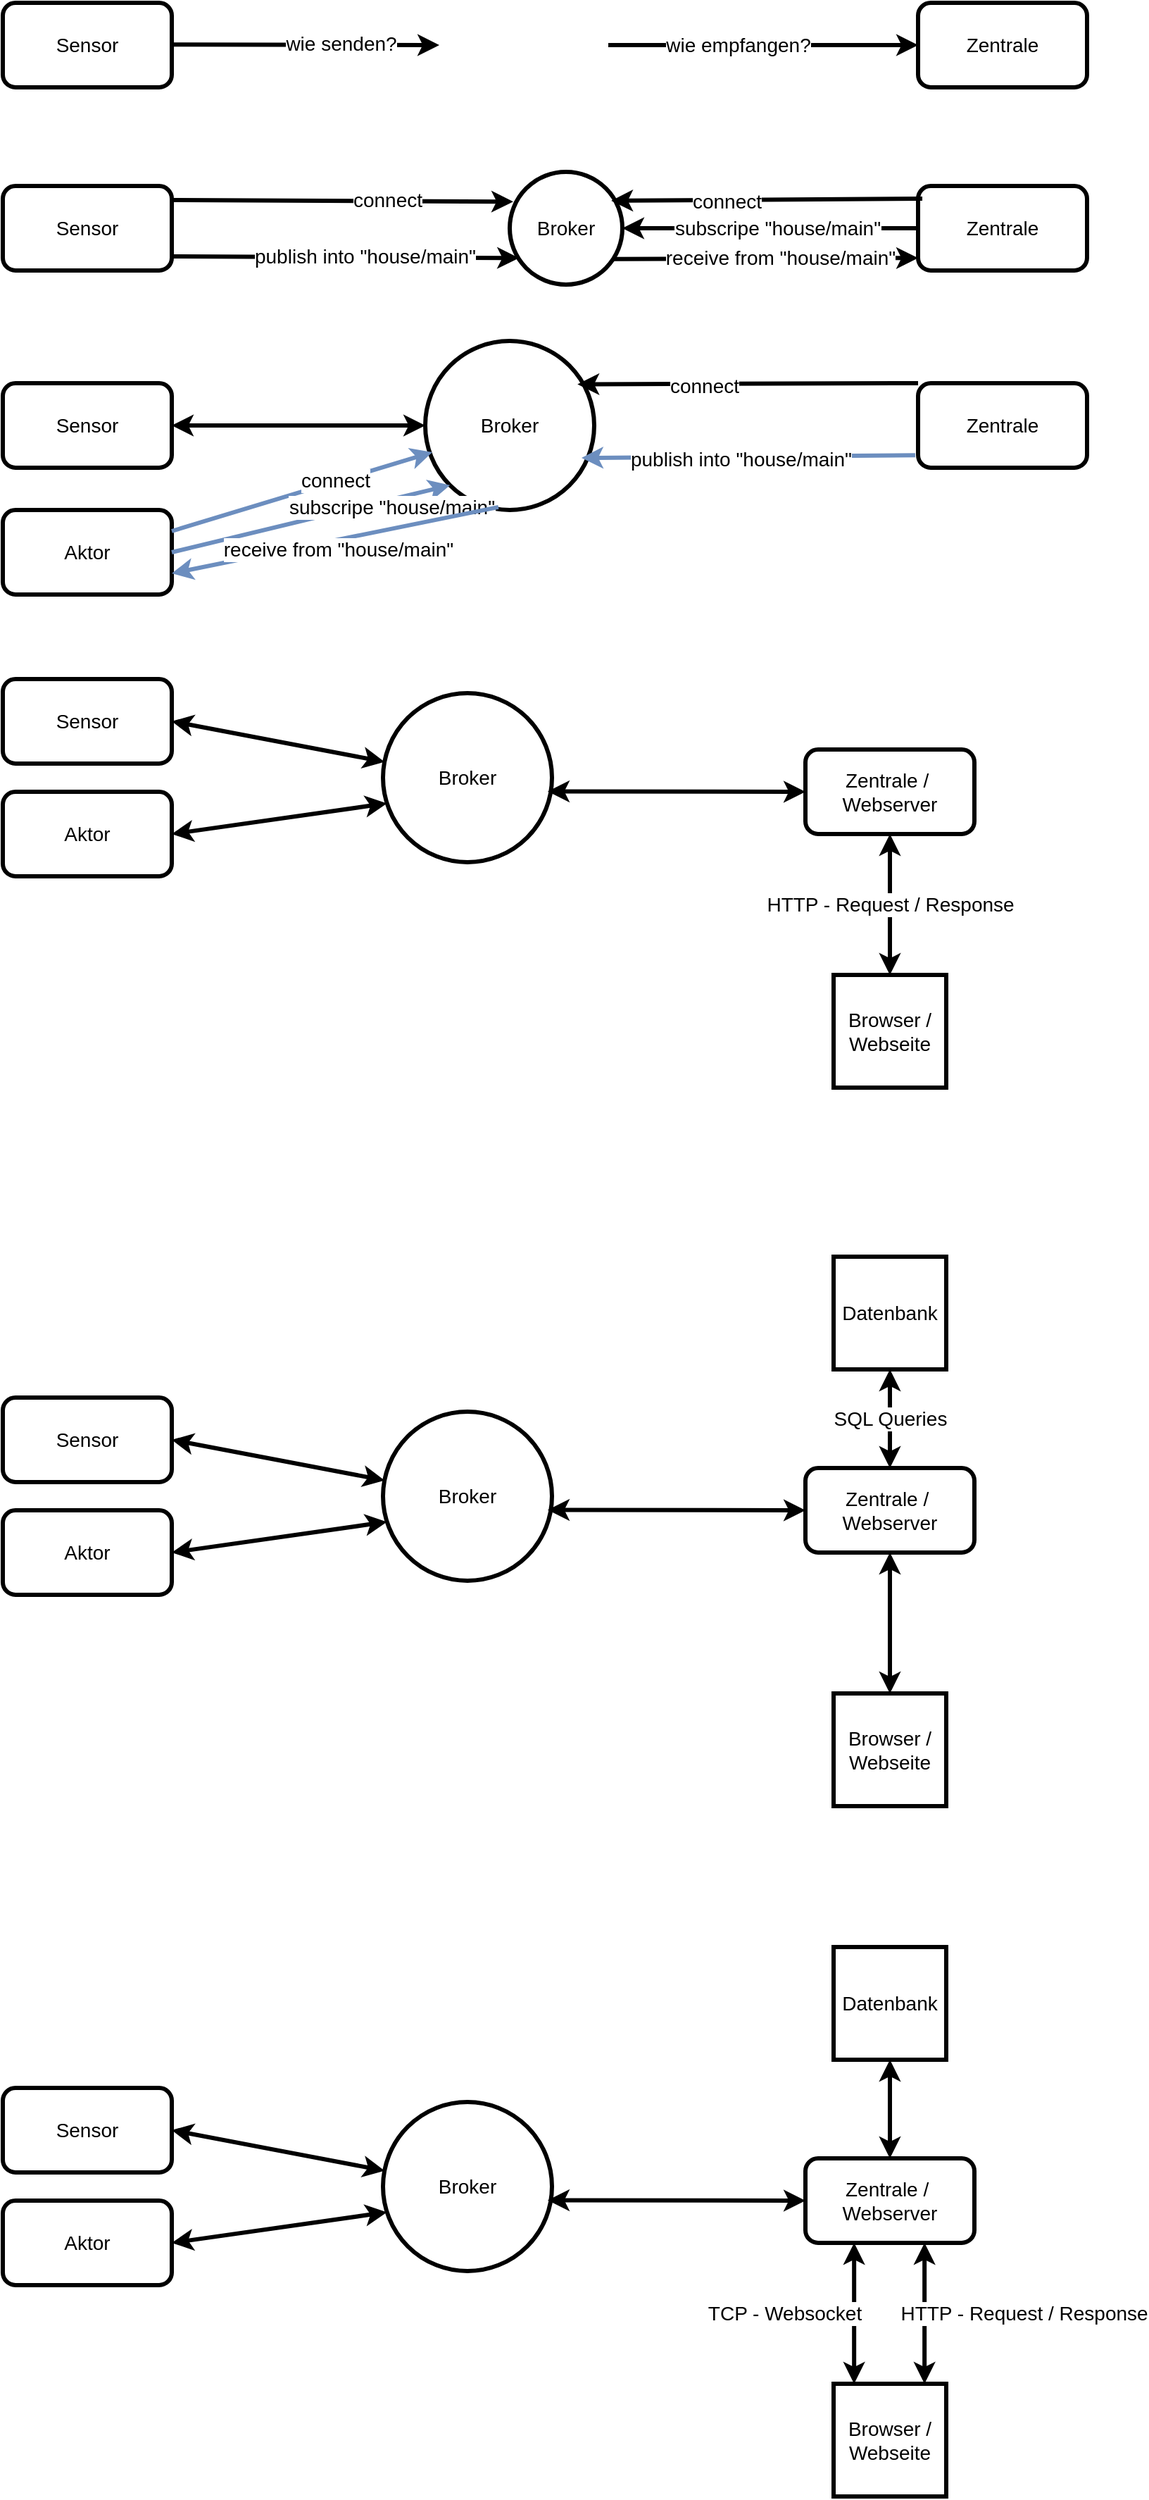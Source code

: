 <mxfile version="13.0.3" type="device"><diagram id="d7AqMyj4hkzT0rQcivzR" name="Page-1"><mxGraphModel dx="931" dy="563" grid="1" gridSize="10" guides="1" tooltips="1" connect="1" arrows="1" fold="1" page="1" pageScale="1" pageWidth="850" pageHeight="3300" math="0" shadow="0"><root><mxCell id="0"/><mxCell id="1" parent="0"/><mxCell id="yFRCY1uKevCsdDD96aU7-1" value="Sensor" style="rounded=1;whiteSpace=wrap;html=1;fontSize=14;strokeWidth=3;" vertex="1" parent="1"><mxGeometry x="50" y="120" width="120" height="60" as="geometry"/></mxCell><mxCell id="yFRCY1uKevCsdDD96aU7-3" value="Zentrale" style="rounded=1;whiteSpace=wrap;html=1;fontSize=14;strokeWidth=3;" vertex="1" parent="1"><mxGeometry x="700" y="120" width="120" height="60" as="geometry"/></mxCell><mxCell id="yFRCY1uKevCsdDD96aU7-4" value="" style="endArrow=classic;html=1;strokeWidth=3;fontSize=14;" edge="1" parent="1"><mxGeometry width="50" height="50" relative="1" as="geometry"><mxPoint x="170" y="149.66" as="sourcePoint"/><mxPoint x="360" y="150" as="targetPoint"/><Array as="points"/></mxGeometry></mxCell><mxCell id="yFRCY1uKevCsdDD96aU7-6" value="wie senden?" style="edgeLabel;html=1;align=center;verticalAlign=middle;resizable=0;points=[];fontSize=14;" vertex="1" connectable="0" parent="yFRCY1uKevCsdDD96aU7-4"><mxGeometry x="0.258" y="1" relative="1" as="geometry"><mxPoint as="offset"/></mxGeometry></mxCell><mxCell id="yFRCY1uKevCsdDD96aU7-5" value="" style="endArrow=classic;html=1;strokeWidth=3;fontSize=14;entryX=0;entryY=0.5;entryDx=0;entryDy=0;" edge="1" parent="1" target="yFRCY1uKevCsdDD96aU7-3"><mxGeometry width="50" height="50" relative="1" as="geometry"><mxPoint x="480" y="150" as="sourcePoint"/><mxPoint x="620" y="149.66" as="targetPoint"/><Array as="points"/></mxGeometry></mxCell><mxCell id="yFRCY1uKevCsdDD96aU7-7" value="wie empfangen?&lt;br style=&quot;font-size: 14px;&quot;&gt;" style="edgeLabel;html=1;align=center;verticalAlign=middle;resizable=0;points=[];fontSize=14;" vertex="1" connectable="0" parent="yFRCY1uKevCsdDD96aU7-5"><mxGeometry x="-0.164" relative="1" as="geometry"><mxPoint as="offset"/></mxGeometry></mxCell><mxCell id="yFRCY1uKevCsdDD96aU7-8" value="Sensor" style="rounded=1;whiteSpace=wrap;html=1;fontSize=14;strokeWidth=3;" vertex="1" parent="1"><mxGeometry x="50" y="250" width="120" height="60" as="geometry"/></mxCell><mxCell id="yFRCY1uKevCsdDD96aU7-9" value="Zentrale" style="rounded=1;whiteSpace=wrap;html=1;fontSize=14;strokeWidth=3;" vertex="1" parent="1"><mxGeometry x="700" y="250" width="120" height="60" as="geometry"/></mxCell><mxCell id="yFRCY1uKevCsdDD96aU7-10" value="" style="endArrow=classic;html=1;entryX=0.031;entryY=0.264;entryDx=0;entryDy=0;entryPerimeter=0;strokeWidth=3;fontSize=14;" edge="1" parent="1" target="yFRCY1uKevCsdDD96aU7-14"><mxGeometry width="50" height="50" relative="1" as="geometry"><mxPoint x="170" y="260.0" as="sourcePoint"/><mxPoint x="310" y="260.34" as="targetPoint"/><Array as="points"/></mxGeometry></mxCell><mxCell id="yFRCY1uKevCsdDD96aU7-11" value="connect" style="edgeLabel;html=1;align=center;verticalAlign=middle;resizable=0;points=[];fontSize=14;" vertex="1" connectable="0" parent="yFRCY1uKevCsdDD96aU7-10"><mxGeometry x="0.258" y="1" relative="1" as="geometry"><mxPoint as="offset"/></mxGeometry></mxCell><mxCell id="yFRCY1uKevCsdDD96aU7-14" value="Broker" style="ellipse;whiteSpace=wrap;html=1;aspect=fixed;fontSize=14;strokeWidth=3;" vertex="1" parent="1"><mxGeometry x="410" y="240" width="80" height="80" as="geometry"/></mxCell><mxCell id="yFRCY1uKevCsdDD96aU7-16" value="" style="endArrow=classic;html=1;entryX=0.901;entryY=0.256;entryDx=0;entryDy=0;entryPerimeter=0;strokeWidth=3;fontSize=14;exitX=0.025;exitY=0.15;exitDx=0;exitDy=0;exitPerimeter=0;" edge="1" parent="1" source="yFRCY1uKevCsdDD96aU7-9" target="yFRCY1uKevCsdDD96aU7-14"><mxGeometry width="50" height="50" relative="1" as="geometry"><mxPoint x="620" y="260.0" as="sourcePoint"/><mxPoint x="440" y="260" as="targetPoint"/><Array as="points"/></mxGeometry></mxCell><mxCell id="yFRCY1uKevCsdDD96aU7-17" value="connect" style="edgeLabel;html=1;align=center;verticalAlign=middle;resizable=0;points=[];fontSize=14;" vertex="1" connectable="0" parent="yFRCY1uKevCsdDD96aU7-16"><mxGeometry x="0.258" y="1" relative="1" as="geometry"><mxPoint as="offset"/></mxGeometry></mxCell><mxCell id="yFRCY1uKevCsdDD96aU7-18" value="" style="endArrow=classic;html=1;entryX=0.082;entryY=0.764;entryDx=0;entryDy=0;entryPerimeter=0;strokeWidth=3;fontSize=14;" edge="1" parent="1" target="yFRCY1uKevCsdDD96aU7-14"><mxGeometry width="50" height="50" relative="1" as="geometry"><mxPoint x="170" y="300.0" as="sourcePoint"/><mxPoint x="310" y="300.34" as="targetPoint"/><Array as="points"/></mxGeometry></mxCell><mxCell id="yFRCY1uKevCsdDD96aU7-19" value="publish into &quot;house/main&quot;" style="edgeLabel;html=1;align=center;verticalAlign=middle;resizable=0;points=[];fontSize=14;" vertex="1" connectable="0" parent="yFRCY1uKevCsdDD96aU7-18"><mxGeometry x="0.258" y="1" relative="1" as="geometry"><mxPoint x="-18.28" as="offset"/></mxGeometry></mxCell><mxCell id="yFRCY1uKevCsdDD96aU7-20" value="" style="endArrow=classic;html=1;entryX=1;entryY=0.5;entryDx=0;entryDy=0;strokeWidth=3;fontSize=14;exitX=0;exitY=0.5;exitDx=0;exitDy=0;" edge="1" parent="1" source="yFRCY1uKevCsdDD96aU7-9" target="yFRCY1uKevCsdDD96aU7-14"><mxGeometry width="50" height="50" relative="1" as="geometry"><mxPoint x="620" y="279.76" as="sourcePoint"/><mxPoint x="440" y="280" as="targetPoint"/><Array as="points"/></mxGeometry></mxCell><mxCell id="yFRCY1uKevCsdDD96aU7-21" value="subscripe &quot;house/main&quot;" style="edgeLabel;html=1;align=center;verticalAlign=middle;resizable=0;points=[];fontSize=14;" vertex="1" connectable="0" parent="yFRCY1uKevCsdDD96aU7-20"><mxGeometry x="0.258" y="1" relative="1" as="geometry"><mxPoint x="31.72" y="-0.91" as="offset"/></mxGeometry></mxCell><mxCell id="yFRCY1uKevCsdDD96aU7-22" value="" style="endArrow=classic;html=1;exitX=0.919;exitY=0.773;exitDx=0;exitDy=0;exitPerimeter=0;entryX=0;entryY=0.852;entryDx=0;entryDy=0;entryPerimeter=0;strokeWidth=3;fontSize=14;" edge="1" parent="1" source="yFRCY1uKevCsdDD96aU7-14" target="yFRCY1uKevCsdDD96aU7-9"><mxGeometry width="50" height="50" relative="1" as="geometry"><mxPoint x="440" y="300" as="sourcePoint"/><mxPoint x="620" y="300.34" as="targetPoint"/><Array as="points"/></mxGeometry></mxCell><mxCell id="yFRCY1uKevCsdDD96aU7-23" value="receive from &quot;house/main&quot;" style="edgeLabel;html=1;align=center;verticalAlign=middle;resizable=0;points=[];fontSize=14;" vertex="1" connectable="0" parent="yFRCY1uKevCsdDD96aU7-22"><mxGeometry x="0.258" y="1" relative="1" as="geometry"><mxPoint x="-18.1" as="offset"/></mxGeometry></mxCell><mxCell id="yFRCY1uKevCsdDD96aU7-37" value="Sensor" style="rounded=1;whiteSpace=wrap;html=1;fontSize=14;strokeWidth=3;" vertex="1" parent="1"><mxGeometry x="50" y="390" width="120" height="60" as="geometry"/></mxCell><mxCell id="yFRCY1uKevCsdDD96aU7-38" value="Zentrale" style="rounded=1;whiteSpace=wrap;html=1;fontSize=14;strokeWidth=3;" vertex="1" parent="1"><mxGeometry x="700" y="390" width="120" height="60" as="geometry"/></mxCell><mxCell id="yFRCY1uKevCsdDD96aU7-41" value="Broker" style="ellipse;whiteSpace=wrap;html=1;aspect=fixed;fontSize=14;strokeWidth=3;" vertex="1" parent="1"><mxGeometry x="350" y="360" width="120" height="120" as="geometry"/></mxCell><mxCell id="yFRCY1uKevCsdDD96aU7-42" value="" style="endArrow=classic;html=1;entryX=0.901;entryY=0.256;entryDx=0;entryDy=0;entryPerimeter=0;strokeWidth=3;fontSize=14;exitX=0;exitY=0;exitDx=0;exitDy=0;" edge="1" parent="1" target="yFRCY1uKevCsdDD96aU7-41" source="yFRCY1uKevCsdDD96aU7-38"><mxGeometry width="50" height="50" relative="1" as="geometry"><mxPoint x="620" y="400" as="sourcePoint"/><mxPoint x="440" y="400" as="targetPoint"/><Array as="points"/></mxGeometry></mxCell><mxCell id="yFRCY1uKevCsdDD96aU7-43" value="connect" style="edgeLabel;html=1;align=center;verticalAlign=middle;resizable=0;points=[];fontSize=14;" vertex="1" connectable="0" parent="yFRCY1uKevCsdDD96aU7-42"><mxGeometry x="0.258" y="1" relative="1" as="geometry"><mxPoint as="offset"/></mxGeometry></mxCell><mxCell id="yFRCY1uKevCsdDD96aU7-50" value="Aktor" style="rounded=1;whiteSpace=wrap;html=1;fontSize=14;strokeWidth=3;" vertex="1" parent="1"><mxGeometry x="50" y="480" width="120" height="60" as="geometry"/></mxCell><mxCell id="yFRCY1uKevCsdDD96aU7-51" value="" style="endArrow=classic;html=1;entryX=0.042;entryY=0.658;entryDx=0;entryDy=0;entryPerimeter=0;exitX=1;exitY=0.25;exitDx=0;exitDy=0;fillColor=#dae8fc;strokeColor=#6c8ebf;strokeWidth=3;fontSize=14;" edge="1" parent="1" source="yFRCY1uKevCsdDD96aU7-50" target="yFRCY1uKevCsdDD96aU7-41"><mxGeometry width="50" height="50" relative="1" as="geometry"><mxPoint x="176.28" y="498.32" as="sourcePoint"/><mxPoint x="330" y="480.0" as="targetPoint"/><Array as="points"/></mxGeometry></mxCell><mxCell id="yFRCY1uKevCsdDD96aU7-52" value="connect" style="edgeLabel;html=1;align=center;verticalAlign=middle;resizable=0;points=[];fontSize=14;" vertex="1" connectable="0" parent="yFRCY1uKevCsdDD96aU7-51"><mxGeometry x="0.258" y="1" relative="1" as="geometry"><mxPoint as="offset"/></mxGeometry></mxCell><mxCell id="yFRCY1uKevCsdDD96aU7-53" value="" style="endArrow=classic;html=1;entryX=0;entryY=1;entryDx=0;entryDy=0;exitX=1;exitY=0.5;exitDx=0;exitDy=0;fillColor=#dae8fc;strokeColor=#6c8ebf;strokeWidth=3;fontSize=14;" edge="1" parent="1" source="yFRCY1uKevCsdDD96aU7-50" target="yFRCY1uKevCsdDD96aU7-41"><mxGeometry width="50" height="50" relative="1" as="geometry"><mxPoint x="425" y="549.76" as="sourcePoint"/><mxPoint x="245" y="540" as="targetPoint"/><Array as="points"/></mxGeometry></mxCell><mxCell id="yFRCY1uKevCsdDD96aU7-54" value="subscripe &quot;house/main&quot;" style="edgeLabel;html=1;align=center;verticalAlign=middle;resizable=0;points=[];fontSize=14;" vertex="1" connectable="0" parent="yFRCY1uKevCsdDD96aU7-53"><mxGeometry x="0.258" y="1" relative="1" as="geometry"><mxPoint x="31.72" y="-0.91" as="offset"/></mxGeometry></mxCell><mxCell id="yFRCY1uKevCsdDD96aU7-57" value="" style="endArrow=classic;html=1;entryX=0.925;entryY=0.692;entryDx=0;entryDy=0;exitX=-0.017;exitY=0.852;exitDx=0;exitDy=0;exitPerimeter=0;fillColor=#dae8fc;strokeColor=#6c8ebf;strokeWidth=3;fontSize=14;entryPerimeter=0;" edge="1" parent="1" source="yFRCY1uKevCsdDD96aU7-38" target="yFRCY1uKevCsdDD96aU7-41"><mxGeometry width="50" height="50" relative="1" as="geometry"><mxPoint x="440" y="525" as="sourcePoint"/><mxPoint x="590" y="495" as="targetPoint"/><Array as="points"/></mxGeometry></mxCell><mxCell id="yFRCY1uKevCsdDD96aU7-58" value="publish into &quot;house/main&quot;" style="edgeLabel;html=1;align=center;verticalAlign=middle;resizable=0;points=[];fontSize=14;" vertex="1" connectable="0" parent="yFRCY1uKevCsdDD96aU7-57"><mxGeometry x="0.258" y="1" relative="1" as="geometry"><mxPoint x="25.22" y="0.76" as="offset"/></mxGeometry></mxCell><mxCell id="yFRCY1uKevCsdDD96aU7-59" value="Sensor" style="rounded=1;whiteSpace=wrap;html=1;fontSize=14;strokeWidth=3;" vertex="1" parent="1"><mxGeometry x="50" y="600" width="120" height="60" as="geometry"/></mxCell><mxCell id="yFRCY1uKevCsdDD96aU7-60" value="Zentrale /&amp;nbsp;&lt;br style=&quot;font-size: 14px;&quot;&gt;Webserver" style="rounded=1;whiteSpace=wrap;html=1;fontSize=14;strokeWidth=3;" vertex="1" parent="1"><mxGeometry x="620" y="650" width="120" height="60" as="geometry"/></mxCell><mxCell id="yFRCY1uKevCsdDD96aU7-63" value="Broker" style="ellipse;whiteSpace=wrap;html=1;aspect=fixed;fontSize=14;strokeWidth=3;" vertex="1" parent="1"><mxGeometry x="320" y="610" width="120" height="120" as="geometry"/></mxCell><mxCell id="yFRCY1uKevCsdDD96aU7-72" value="Aktor" style="rounded=1;whiteSpace=wrap;html=1;fontSize=14;strokeWidth=3;" vertex="1" parent="1"><mxGeometry x="50" y="680" width="120" height="60" as="geometry"/></mxCell><mxCell id="yFRCY1uKevCsdDD96aU7-79" value="Datenbank" style="whiteSpace=wrap;html=1;aspect=fixed;fontSize=14;strokeWidth=3;" vertex="1" parent="1"><mxGeometry x="640" y="1010" width="80" height="80" as="geometry"/></mxCell><mxCell id="yFRCY1uKevCsdDD96aU7-80" value="SQL Queries" style="endArrow=classic;startArrow=classic;html=1;entryX=0.5;entryY=1;entryDx=0;entryDy=0;exitX=0.5;exitY=0;exitDx=0;exitDy=0;strokeWidth=3;fontSize=14;" edge="1" parent="1" source="yFRCY1uKevCsdDD96aU7-85" target="yFRCY1uKevCsdDD96aU7-79"><mxGeometry width="50" height="50" relative="1" as="geometry"><mxPoint x="680" y="1160" as="sourcePoint"/><mxPoint x="700" y="1100" as="targetPoint"/></mxGeometry></mxCell><mxCell id="yFRCY1uKevCsdDD96aU7-81" value="" style="endArrow=classic;startArrow=classic;html=1;exitX=1;exitY=0.5;exitDx=0;exitDy=0;strokeWidth=3;fontSize=14;" edge="1" parent="1" source="yFRCY1uKevCsdDD96aU7-59" target="yFRCY1uKevCsdDD96aU7-63"><mxGeometry width="50" height="50" relative="1" as="geometry"><mxPoint x="170" y="680" as="sourcePoint"/><mxPoint x="220" y="630" as="targetPoint"/></mxGeometry></mxCell><mxCell id="yFRCY1uKevCsdDD96aU7-82" value="" style="endArrow=classic;startArrow=classic;html=1;entryX=0.023;entryY=0.652;entryDx=0;entryDy=0;entryPerimeter=0;exitX=1;exitY=0.5;exitDx=0;exitDy=0;strokeWidth=3;fontSize=14;" edge="1" parent="1" source="yFRCY1uKevCsdDD96aU7-72" target="yFRCY1uKevCsdDD96aU7-63"><mxGeometry width="50" height="50" relative="1" as="geometry"><mxPoint x="180" y="690" as="sourcePoint"/><mxPoint x="327.48" y="687.56" as="targetPoint"/></mxGeometry></mxCell><mxCell id="yFRCY1uKevCsdDD96aU7-83" value="" style="endArrow=classic;startArrow=classic;html=1;entryX=0;entryY=0.5;entryDx=0;entryDy=0;exitX=0.975;exitY=0.581;exitDx=0;exitDy=0;exitPerimeter=0;strokeWidth=3;fontSize=14;" edge="1" parent="1" source="yFRCY1uKevCsdDD96aU7-63" target="yFRCY1uKevCsdDD96aU7-60"><mxGeometry width="50" height="50" relative="1" as="geometry"><mxPoint x="190" y="700" as="sourcePoint"/><mxPoint x="337.48" y="697.56" as="targetPoint"/></mxGeometry></mxCell><mxCell id="yFRCY1uKevCsdDD96aU7-84" value="Sensor" style="rounded=1;whiteSpace=wrap;html=1;fontSize=14;strokeWidth=3;" vertex="1" parent="1"><mxGeometry x="50" y="1110" width="120" height="60" as="geometry"/></mxCell><mxCell id="yFRCY1uKevCsdDD96aU7-85" value="Zentrale /&amp;nbsp;&lt;br style=&quot;font-size: 14px;&quot;&gt;Webserver" style="rounded=1;whiteSpace=wrap;html=1;fontSize=14;strokeWidth=3;" vertex="1" parent="1"><mxGeometry x="620" y="1160" width="120" height="60" as="geometry"/></mxCell><mxCell id="yFRCY1uKevCsdDD96aU7-86" value="Broker" style="ellipse;whiteSpace=wrap;html=1;aspect=fixed;fontSize=14;strokeWidth=3;" vertex="1" parent="1"><mxGeometry x="320" y="1120" width="120" height="120" as="geometry"/></mxCell><mxCell id="yFRCY1uKevCsdDD96aU7-87" value="Aktor" style="rounded=1;whiteSpace=wrap;html=1;fontSize=14;strokeWidth=3;" vertex="1" parent="1"><mxGeometry x="50" y="1190" width="120" height="60" as="geometry"/></mxCell><mxCell id="yFRCY1uKevCsdDD96aU7-88" value="" style="endArrow=classic;startArrow=classic;html=1;exitX=1;exitY=0.5;exitDx=0;exitDy=0;strokeWidth=3;fontSize=14;" edge="1" parent="1" source="yFRCY1uKevCsdDD96aU7-84" target="yFRCY1uKevCsdDD96aU7-86"><mxGeometry width="50" height="50" relative="1" as="geometry"><mxPoint x="170" y="1190" as="sourcePoint"/><mxPoint x="220" y="1140" as="targetPoint"/></mxGeometry></mxCell><mxCell id="yFRCY1uKevCsdDD96aU7-89" value="" style="endArrow=classic;startArrow=classic;html=1;entryX=0.023;entryY=0.652;entryDx=0;entryDy=0;entryPerimeter=0;exitX=1;exitY=0.5;exitDx=0;exitDy=0;strokeWidth=3;fontSize=14;" edge="1" parent="1" source="yFRCY1uKevCsdDD96aU7-87" target="yFRCY1uKevCsdDD96aU7-86"><mxGeometry width="50" height="50" relative="1" as="geometry"><mxPoint x="180" y="1200" as="sourcePoint"/><mxPoint x="327.48" y="1197.56" as="targetPoint"/></mxGeometry></mxCell><mxCell id="yFRCY1uKevCsdDD96aU7-90" value="" style="endArrow=classic;startArrow=classic;html=1;entryX=0;entryY=0.5;entryDx=0;entryDy=0;exitX=0.975;exitY=0.581;exitDx=0;exitDy=0;exitPerimeter=0;strokeWidth=3;fontSize=14;" edge="1" parent="1" source="yFRCY1uKevCsdDD96aU7-86" target="yFRCY1uKevCsdDD96aU7-85"><mxGeometry width="50" height="50" relative="1" as="geometry"><mxPoint x="190" y="1210" as="sourcePoint"/><mxPoint x="337.48" y="1207.56" as="targetPoint"/></mxGeometry></mxCell><mxCell id="yFRCY1uKevCsdDD96aU7-91" value="Browser / Webseite" style="whiteSpace=wrap;html=1;aspect=fixed;fontSize=14;strokeWidth=3;" vertex="1" parent="1"><mxGeometry x="640" y="810" width="80" height="80" as="geometry"/></mxCell><mxCell id="yFRCY1uKevCsdDD96aU7-92" value="HTTP - Request / Response" style="endArrow=classic;startArrow=classic;html=1;entryX=0.5;entryY=0;entryDx=0;entryDy=0;strokeWidth=3;fontSize=14;" edge="1" parent="1" target="yFRCY1uKevCsdDD96aU7-91" source="yFRCY1uKevCsdDD96aU7-60"><mxGeometry width="50" height="50" relative="1" as="geometry"><mxPoint x="680" y="960" as="sourcePoint"/><mxPoint x="700" y="900" as="targetPoint"/></mxGeometry></mxCell><mxCell id="yFRCY1uKevCsdDD96aU7-93" value="Browser / Webseite" style="whiteSpace=wrap;html=1;aspect=fixed;fontSize=14;strokeWidth=3;" vertex="1" parent="1"><mxGeometry x="640" y="1320" width="80" height="80" as="geometry"/></mxCell><mxCell id="yFRCY1uKevCsdDD96aU7-94" value="" style="endArrow=classic;startArrow=classic;html=1;entryX=0.5;entryY=0;entryDx=0;entryDy=0;strokeWidth=3;fontSize=14;" edge="1" parent="1" target="yFRCY1uKevCsdDD96aU7-93"><mxGeometry width="50" height="50" relative="1" as="geometry"><mxPoint x="680" y="1220" as="sourcePoint"/><mxPoint x="700" y="1410" as="targetPoint"/></mxGeometry></mxCell><mxCell id="yFRCY1uKevCsdDD96aU7-95" value="Datenbank" style="whiteSpace=wrap;html=1;aspect=fixed;fontSize=14;strokeWidth=3;" vertex="1" parent="1"><mxGeometry x="640" y="1500" width="80" height="80" as="geometry"/></mxCell><mxCell id="yFRCY1uKevCsdDD96aU7-96" value="" style="endArrow=classic;startArrow=classic;html=1;entryX=0.5;entryY=1;entryDx=0;entryDy=0;exitX=0.5;exitY=0;exitDx=0;exitDy=0;strokeWidth=3;fontSize=14;" edge="1" parent="1" source="yFRCY1uKevCsdDD96aU7-98" target="yFRCY1uKevCsdDD96aU7-95"><mxGeometry width="50" height="50" relative="1" as="geometry"><mxPoint x="680" y="1650" as="sourcePoint"/><mxPoint x="700" y="1590" as="targetPoint"/><Array as="points"><mxPoint x="680" y="1620"/></Array></mxGeometry></mxCell><mxCell id="yFRCY1uKevCsdDD96aU7-97" value="Sensor" style="rounded=1;whiteSpace=wrap;html=1;fontSize=14;strokeWidth=3;" vertex="1" parent="1"><mxGeometry x="50" y="1600" width="120" height="60" as="geometry"/></mxCell><mxCell id="yFRCY1uKevCsdDD96aU7-98" value="Zentrale /&amp;nbsp;&lt;br style=&quot;font-size: 14px;&quot;&gt;Webserver" style="rounded=1;whiteSpace=wrap;html=1;fontSize=14;strokeWidth=3;" vertex="1" parent="1"><mxGeometry x="620" y="1650" width="120" height="60" as="geometry"/></mxCell><mxCell id="yFRCY1uKevCsdDD96aU7-99" value="Broker" style="ellipse;whiteSpace=wrap;html=1;aspect=fixed;fontSize=14;strokeWidth=3;" vertex="1" parent="1"><mxGeometry x="320" y="1610" width="120" height="120" as="geometry"/></mxCell><mxCell id="yFRCY1uKevCsdDD96aU7-100" value="Aktor" style="rounded=1;whiteSpace=wrap;html=1;fontSize=14;strokeWidth=3;" vertex="1" parent="1"><mxGeometry x="50" y="1680" width="120" height="60" as="geometry"/></mxCell><mxCell id="yFRCY1uKevCsdDD96aU7-101" value="" style="endArrow=classic;startArrow=classic;html=1;exitX=1;exitY=0.5;exitDx=0;exitDy=0;strokeWidth=3;fontSize=14;" edge="1" parent="1" source="yFRCY1uKevCsdDD96aU7-97" target="yFRCY1uKevCsdDD96aU7-99"><mxGeometry width="50" height="50" relative="1" as="geometry"><mxPoint x="170" y="1680" as="sourcePoint"/><mxPoint x="220" y="1630" as="targetPoint"/></mxGeometry></mxCell><mxCell id="yFRCY1uKevCsdDD96aU7-102" value="" style="endArrow=classic;startArrow=classic;html=1;entryX=0.023;entryY=0.652;entryDx=0;entryDy=0;entryPerimeter=0;exitX=1;exitY=0.5;exitDx=0;exitDy=0;strokeWidth=3;fontSize=14;" edge="1" parent="1" source="yFRCY1uKevCsdDD96aU7-100" target="yFRCY1uKevCsdDD96aU7-99"><mxGeometry width="50" height="50" relative="1" as="geometry"><mxPoint x="180" y="1690" as="sourcePoint"/><mxPoint x="327.48" y="1687.56" as="targetPoint"/></mxGeometry></mxCell><mxCell id="yFRCY1uKevCsdDD96aU7-103" value="" style="endArrow=classic;startArrow=classic;html=1;entryX=0;entryY=0.5;entryDx=0;entryDy=0;exitX=0.975;exitY=0.581;exitDx=0;exitDy=0;exitPerimeter=0;strokeWidth=3;fontSize=14;" edge="1" parent="1" source="yFRCY1uKevCsdDD96aU7-99" target="yFRCY1uKevCsdDD96aU7-98"><mxGeometry width="50" height="50" relative="1" as="geometry"><mxPoint x="190" y="1700" as="sourcePoint"/><mxPoint x="337.48" y="1697.56" as="targetPoint"/></mxGeometry></mxCell><mxCell id="yFRCY1uKevCsdDD96aU7-104" value="Browser / Webseite" style="whiteSpace=wrap;html=1;aspect=fixed;fontSize=14;strokeWidth=3;" vertex="1" parent="1"><mxGeometry x="640" y="1810" width="80" height="80" as="geometry"/></mxCell><mxCell id="yFRCY1uKevCsdDD96aU7-107" value="HTTP - Request / Response" style="endArrow=classic;startArrow=classic;html=1;entryX=0.5;entryY=0;entryDx=0;entryDy=0;strokeWidth=3;fontSize=14;" edge="1" parent="1"><mxGeometry y="70" width="50" height="50" relative="1" as="geometry"><mxPoint x="704.58" y="1710" as="sourcePoint"/><mxPoint x="704.58" y="1810" as="targetPoint"/><mxPoint as="offset"/></mxGeometry></mxCell><mxCell id="yFRCY1uKevCsdDD96aU7-108" value="TCP - Websocket" style="endArrow=classic;startArrow=classic;html=1;entryX=0.5;entryY=0;entryDx=0;entryDy=0;strokeWidth=3;fontSize=14;" edge="1" parent="1"><mxGeometry y="-50" width="50" height="50" relative="1" as="geometry"><mxPoint x="654.58" y="1710" as="sourcePoint"/><mxPoint x="654.58" y="1810" as="targetPoint"/><mxPoint as="offset"/></mxGeometry></mxCell><mxCell id="yFRCY1uKevCsdDD96aU7-109" value="" style="endArrow=classic;startArrow=classic;html=1;exitX=1;exitY=0.5;exitDx=0;exitDy=0;strokeWidth=3;fontSize=14;" edge="1" parent="1" source="yFRCY1uKevCsdDD96aU7-37" target="yFRCY1uKevCsdDD96aU7-41"><mxGeometry width="50" height="50" relative="1" as="geometry"><mxPoint x="180" y="405.61" as="sourcePoint"/><mxPoint x="331.06" y="434.383" as="targetPoint"/></mxGeometry></mxCell><mxCell id="yFRCY1uKevCsdDD96aU7-110" value="" style="endArrow=classic;html=1;entryX=1;entryY=0.75;entryDx=0;entryDy=0;fillColor=#dae8fc;strokeColor=#6c8ebf;strokeWidth=3;fontSize=14;exitX=0.433;exitY=0.983;exitDx=0;exitDy=0;exitPerimeter=0;" edge="1" parent="1" source="yFRCY1uKevCsdDD96aU7-41" target="yFRCY1uKevCsdDD96aU7-50"><mxGeometry width="50" height="50" relative="1" as="geometry"><mxPoint x="440" y="540" as="sourcePoint"/><mxPoint x="377.574" y="472.426" as="targetPoint"/><Array as="points"/></mxGeometry></mxCell><mxCell id="yFRCY1uKevCsdDD96aU7-111" value="receive from &quot;house/main&quot;" style="edgeLabel;html=1;align=center;verticalAlign=middle;resizable=0;points=[];fontSize=14;" vertex="1" connectable="0" parent="yFRCY1uKevCsdDD96aU7-110"><mxGeometry x="0.258" y="1" relative="1" as="geometry"><mxPoint x="31.72" y="-0.91" as="offset"/></mxGeometry></mxCell></root></mxGraphModel></diagram></mxfile>